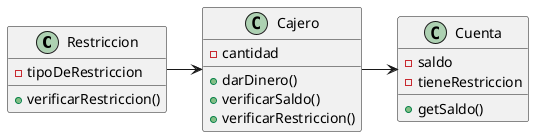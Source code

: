 @startuml

Restriccion --R> Cajero 
Cajero --R> Cuenta


class Cajero{
- cantidad 
+ darDinero()
+ verificarSaldo()
+ verificarRestriccion()

}

class Restriccion{
    - tipoDeRestriccion
    + verificarRestriccion()
}

class Cuenta{
    - saldo
    - tieneRestriccion
    + getSaldo() 
}


@enduml